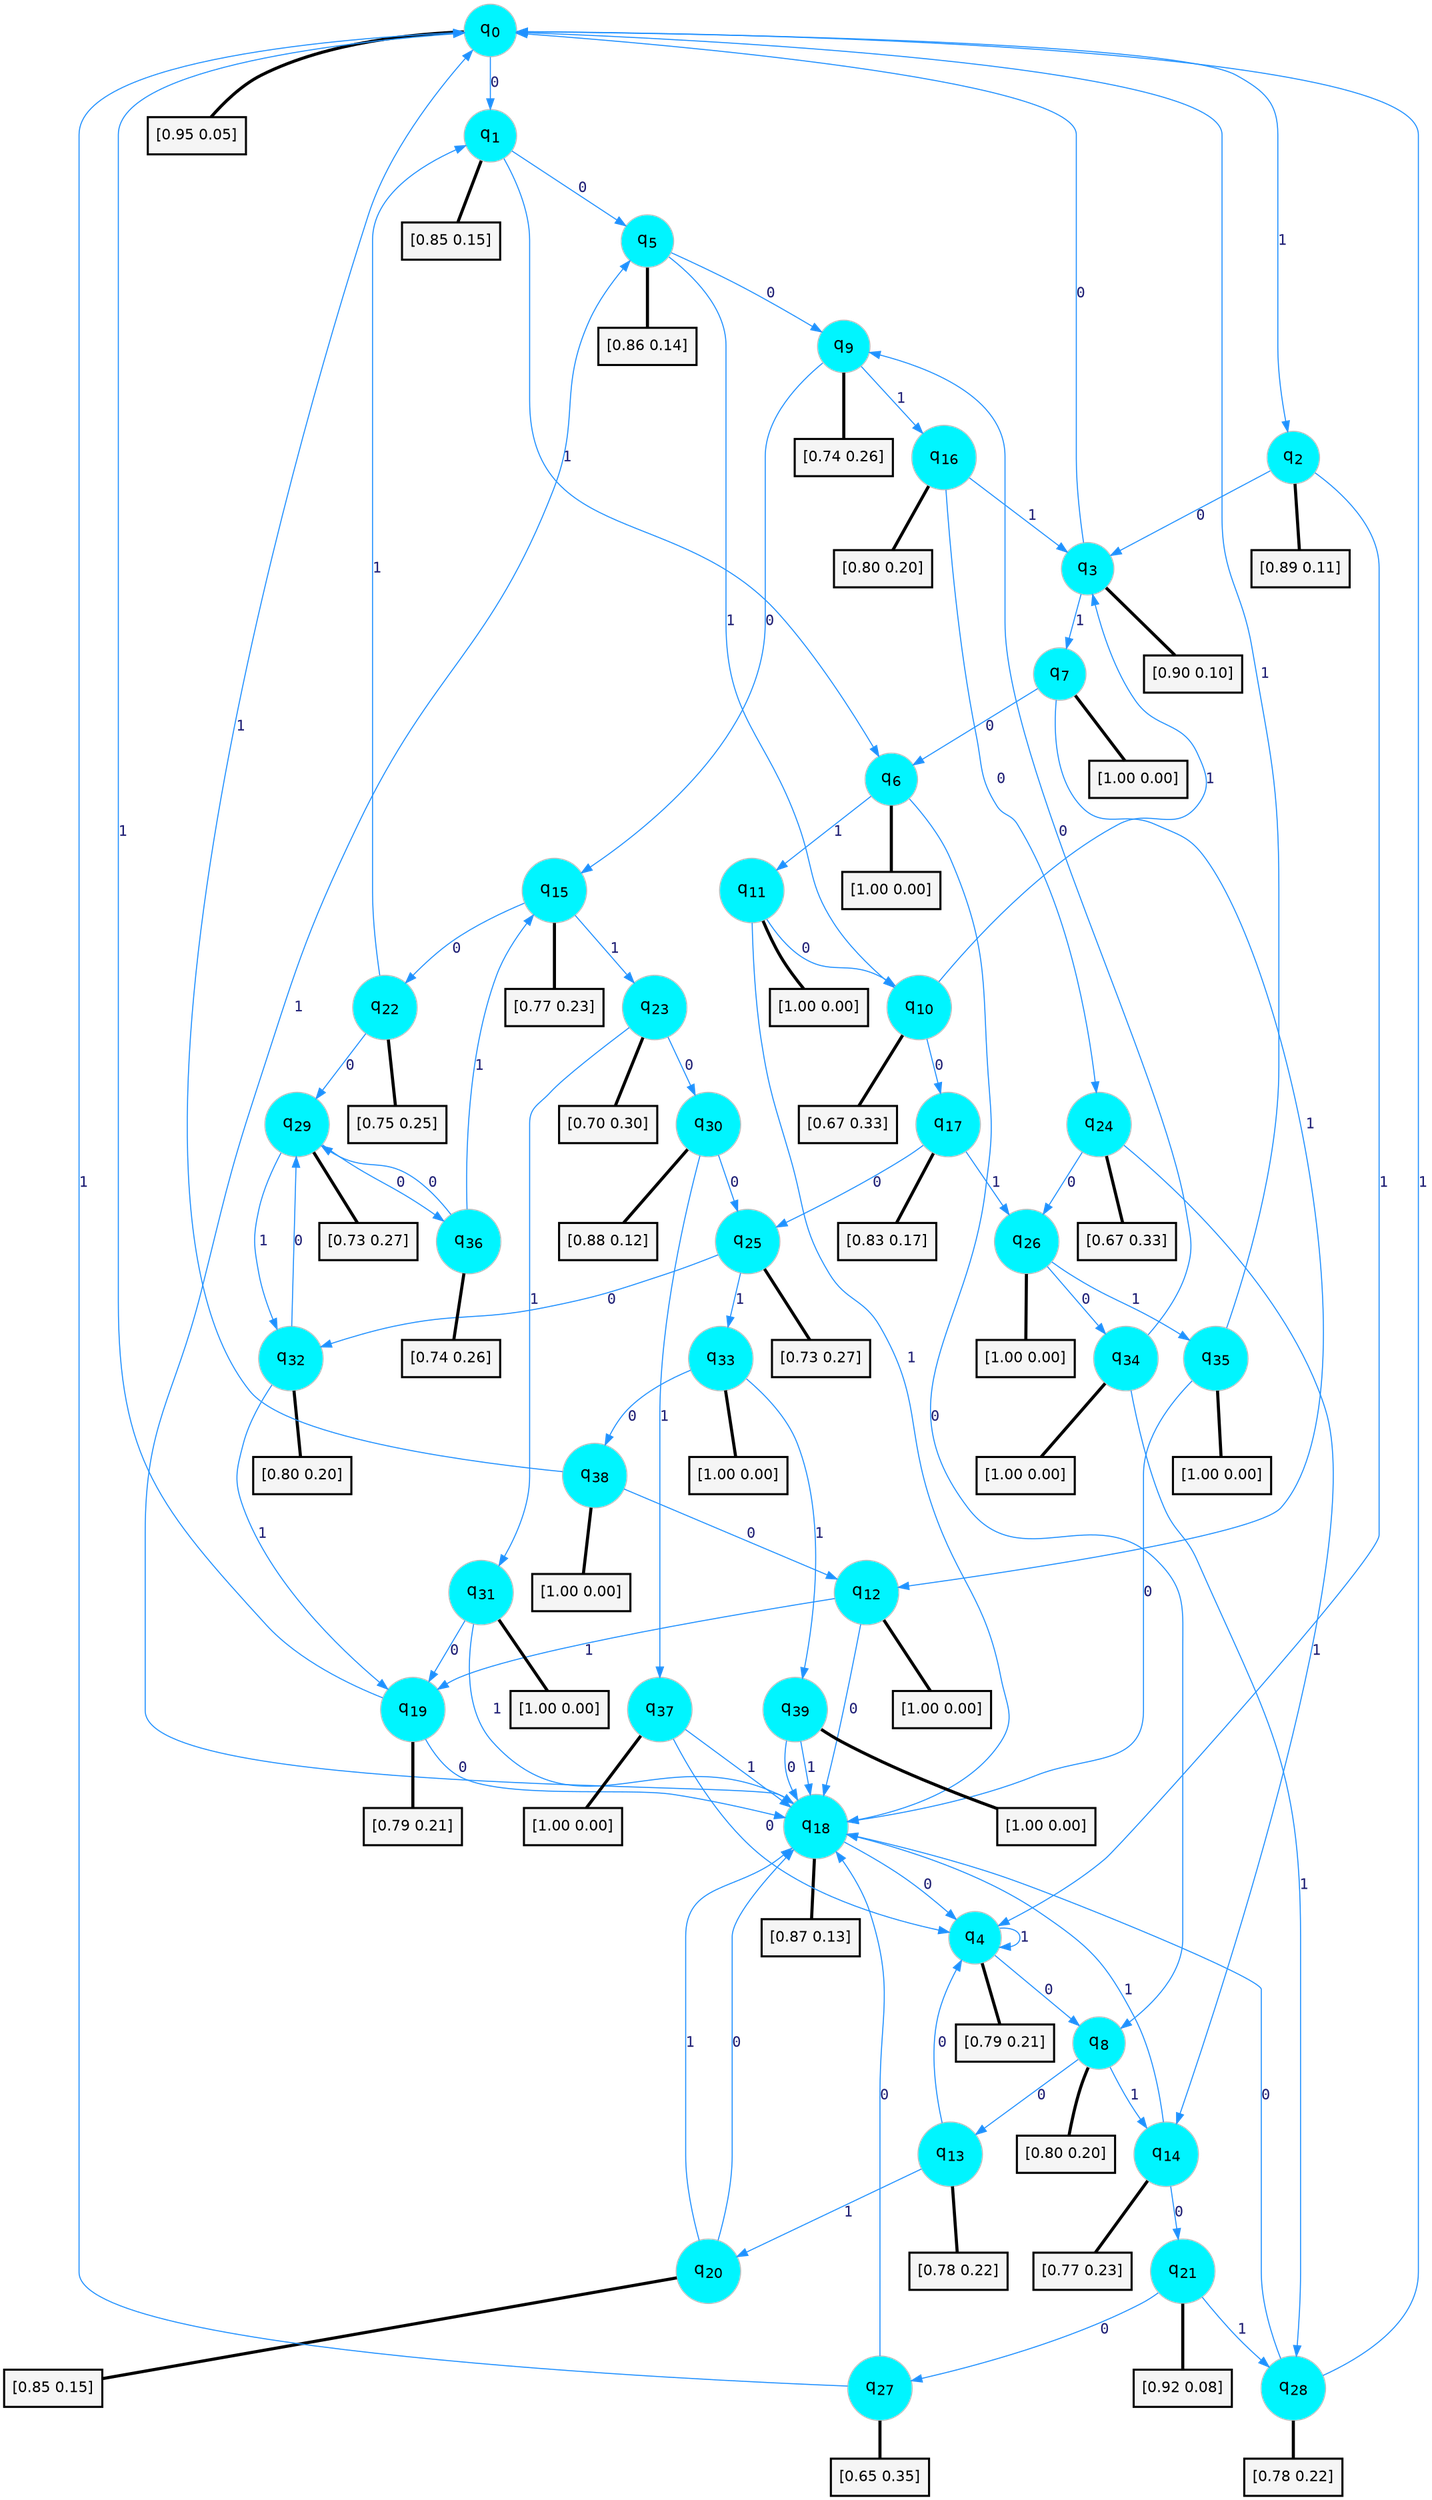 digraph G {
graph [
bgcolor=transparent, dpi=300, rankdir=TD, size="40,25"];
node [
color=gray, fillcolor=turquoise1, fontcolor=black, fontname=Helvetica, fontsize=16, fontweight=bold, shape=circle, style=filled];
edge [
arrowsize=1, color=dodgerblue1, fontcolor=midnightblue, fontname=courier, fontweight=bold, penwidth=1, style=solid, weight=20];
0[label=<q<SUB>0</SUB>>];
1[label=<q<SUB>1</SUB>>];
2[label=<q<SUB>2</SUB>>];
3[label=<q<SUB>3</SUB>>];
4[label=<q<SUB>4</SUB>>];
5[label=<q<SUB>5</SUB>>];
6[label=<q<SUB>6</SUB>>];
7[label=<q<SUB>7</SUB>>];
8[label=<q<SUB>8</SUB>>];
9[label=<q<SUB>9</SUB>>];
10[label=<q<SUB>10</SUB>>];
11[label=<q<SUB>11</SUB>>];
12[label=<q<SUB>12</SUB>>];
13[label=<q<SUB>13</SUB>>];
14[label=<q<SUB>14</SUB>>];
15[label=<q<SUB>15</SUB>>];
16[label=<q<SUB>16</SUB>>];
17[label=<q<SUB>17</SUB>>];
18[label=<q<SUB>18</SUB>>];
19[label=<q<SUB>19</SUB>>];
20[label=<q<SUB>20</SUB>>];
21[label=<q<SUB>21</SUB>>];
22[label=<q<SUB>22</SUB>>];
23[label=<q<SUB>23</SUB>>];
24[label=<q<SUB>24</SUB>>];
25[label=<q<SUB>25</SUB>>];
26[label=<q<SUB>26</SUB>>];
27[label=<q<SUB>27</SUB>>];
28[label=<q<SUB>28</SUB>>];
29[label=<q<SUB>29</SUB>>];
30[label=<q<SUB>30</SUB>>];
31[label=<q<SUB>31</SUB>>];
32[label=<q<SUB>32</SUB>>];
33[label=<q<SUB>33</SUB>>];
34[label=<q<SUB>34</SUB>>];
35[label=<q<SUB>35</SUB>>];
36[label=<q<SUB>36</SUB>>];
37[label=<q<SUB>37</SUB>>];
38[label=<q<SUB>38</SUB>>];
39[label=<q<SUB>39</SUB>>];
40[label="[0.95 0.05]", shape=box,fontcolor=black, fontname=Helvetica, fontsize=14, penwidth=2, fillcolor=whitesmoke,color=black];
41[label="[0.85 0.15]", shape=box,fontcolor=black, fontname=Helvetica, fontsize=14, penwidth=2, fillcolor=whitesmoke,color=black];
42[label="[0.89 0.11]", shape=box,fontcolor=black, fontname=Helvetica, fontsize=14, penwidth=2, fillcolor=whitesmoke,color=black];
43[label="[0.90 0.10]", shape=box,fontcolor=black, fontname=Helvetica, fontsize=14, penwidth=2, fillcolor=whitesmoke,color=black];
44[label="[0.79 0.21]", shape=box,fontcolor=black, fontname=Helvetica, fontsize=14, penwidth=2, fillcolor=whitesmoke,color=black];
45[label="[0.86 0.14]", shape=box,fontcolor=black, fontname=Helvetica, fontsize=14, penwidth=2, fillcolor=whitesmoke,color=black];
46[label="[1.00 0.00]", shape=box,fontcolor=black, fontname=Helvetica, fontsize=14, penwidth=2, fillcolor=whitesmoke,color=black];
47[label="[1.00 0.00]", shape=box,fontcolor=black, fontname=Helvetica, fontsize=14, penwidth=2, fillcolor=whitesmoke,color=black];
48[label="[0.80 0.20]", shape=box,fontcolor=black, fontname=Helvetica, fontsize=14, penwidth=2, fillcolor=whitesmoke,color=black];
49[label="[0.74 0.26]", shape=box,fontcolor=black, fontname=Helvetica, fontsize=14, penwidth=2, fillcolor=whitesmoke,color=black];
50[label="[0.67 0.33]", shape=box,fontcolor=black, fontname=Helvetica, fontsize=14, penwidth=2, fillcolor=whitesmoke,color=black];
51[label="[1.00 0.00]", shape=box,fontcolor=black, fontname=Helvetica, fontsize=14, penwidth=2, fillcolor=whitesmoke,color=black];
52[label="[1.00 0.00]", shape=box,fontcolor=black, fontname=Helvetica, fontsize=14, penwidth=2, fillcolor=whitesmoke,color=black];
53[label="[0.78 0.22]", shape=box,fontcolor=black, fontname=Helvetica, fontsize=14, penwidth=2, fillcolor=whitesmoke,color=black];
54[label="[0.77 0.23]", shape=box,fontcolor=black, fontname=Helvetica, fontsize=14, penwidth=2, fillcolor=whitesmoke,color=black];
55[label="[0.77 0.23]", shape=box,fontcolor=black, fontname=Helvetica, fontsize=14, penwidth=2, fillcolor=whitesmoke,color=black];
56[label="[0.80 0.20]", shape=box,fontcolor=black, fontname=Helvetica, fontsize=14, penwidth=2, fillcolor=whitesmoke,color=black];
57[label="[0.83 0.17]", shape=box,fontcolor=black, fontname=Helvetica, fontsize=14, penwidth=2, fillcolor=whitesmoke,color=black];
58[label="[0.87 0.13]", shape=box,fontcolor=black, fontname=Helvetica, fontsize=14, penwidth=2, fillcolor=whitesmoke,color=black];
59[label="[0.79 0.21]", shape=box,fontcolor=black, fontname=Helvetica, fontsize=14, penwidth=2, fillcolor=whitesmoke,color=black];
60[label="[0.85 0.15]", shape=box,fontcolor=black, fontname=Helvetica, fontsize=14, penwidth=2, fillcolor=whitesmoke,color=black];
61[label="[0.92 0.08]", shape=box,fontcolor=black, fontname=Helvetica, fontsize=14, penwidth=2, fillcolor=whitesmoke,color=black];
62[label="[0.75 0.25]", shape=box,fontcolor=black, fontname=Helvetica, fontsize=14, penwidth=2, fillcolor=whitesmoke,color=black];
63[label="[0.70 0.30]", shape=box,fontcolor=black, fontname=Helvetica, fontsize=14, penwidth=2, fillcolor=whitesmoke,color=black];
64[label="[0.67 0.33]", shape=box,fontcolor=black, fontname=Helvetica, fontsize=14, penwidth=2, fillcolor=whitesmoke,color=black];
65[label="[0.73 0.27]", shape=box,fontcolor=black, fontname=Helvetica, fontsize=14, penwidth=2, fillcolor=whitesmoke,color=black];
66[label="[1.00 0.00]", shape=box,fontcolor=black, fontname=Helvetica, fontsize=14, penwidth=2, fillcolor=whitesmoke,color=black];
67[label="[0.65 0.35]", shape=box,fontcolor=black, fontname=Helvetica, fontsize=14, penwidth=2, fillcolor=whitesmoke,color=black];
68[label="[0.78 0.22]", shape=box,fontcolor=black, fontname=Helvetica, fontsize=14, penwidth=2, fillcolor=whitesmoke,color=black];
69[label="[0.73 0.27]", shape=box,fontcolor=black, fontname=Helvetica, fontsize=14, penwidth=2, fillcolor=whitesmoke,color=black];
70[label="[0.88 0.12]", shape=box,fontcolor=black, fontname=Helvetica, fontsize=14, penwidth=2, fillcolor=whitesmoke,color=black];
71[label="[1.00 0.00]", shape=box,fontcolor=black, fontname=Helvetica, fontsize=14, penwidth=2, fillcolor=whitesmoke,color=black];
72[label="[0.80 0.20]", shape=box,fontcolor=black, fontname=Helvetica, fontsize=14, penwidth=2, fillcolor=whitesmoke,color=black];
73[label="[1.00 0.00]", shape=box,fontcolor=black, fontname=Helvetica, fontsize=14, penwidth=2, fillcolor=whitesmoke,color=black];
74[label="[1.00 0.00]", shape=box,fontcolor=black, fontname=Helvetica, fontsize=14, penwidth=2, fillcolor=whitesmoke,color=black];
75[label="[1.00 0.00]", shape=box,fontcolor=black, fontname=Helvetica, fontsize=14, penwidth=2, fillcolor=whitesmoke,color=black];
76[label="[0.74 0.26]", shape=box,fontcolor=black, fontname=Helvetica, fontsize=14, penwidth=2, fillcolor=whitesmoke,color=black];
77[label="[1.00 0.00]", shape=box,fontcolor=black, fontname=Helvetica, fontsize=14, penwidth=2, fillcolor=whitesmoke,color=black];
78[label="[1.00 0.00]", shape=box,fontcolor=black, fontname=Helvetica, fontsize=14, penwidth=2, fillcolor=whitesmoke,color=black];
79[label="[1.00 0.00]", shape=box,fontcolor=black, fontname=Helvetica, fontsize=14, penwidth=2, fillcolor=whitesmoke,color=black];
0->1 [label=0];
0->2 [label=1];
0->40 [arrowhead=none, penwidth=3,color=black];
1->5 [label=0];
1->6 [label=1];
1->41 [arrowhead=none, penwidth=3,color=black];
2->3 [label=0];
2->4 [label=1];
2->42 [arrowhead=none, penwidth=3,color=black];
3->0 [label=0];
3->7 [label=1];
3->43 [arrowhead=none, penwidth=3,color=black];
4->8 [label=0];
4->4 [label=1];
4->44 [arrowhead=none, penwidth=3,color=black];
5->9 [label=0];
5->10 [label=1];
5->45 [arrowhead=none, penwidth=3,color=black];
6->8 [label=0];
6->11 [label=1];
6->46 [arrowhead=none, penwidth=3,color=black];
7->6 [label=0];
7->12 [label=1];
7->47 [arrowhead=none, penwidth=3,color=black];
8->13 [label=0];
8->14 [label=1];
8->48 [arrowhead=none, penwidth=3,color=black];
9->15 [label=0];
9->16 [label=1];
9->49 [arrowhead=none, penwidth=3,color=black];
10->17 [label=0];
10->3 [label=1];
10->50 [arrowhead=none, penwidth=3,color=black];
11->10 [label=0];
11->18 [label=1];
11->51 [arrowhead=none, penwidth=3,color=black];
12->18 [label=0];
12->19 [label=1];
12->52 [arrowhead=none, penwidth=3,color=black];
13->4 [label=0];
13->20 [label=1];
13->53 [arrowhead=none, penwidth=3,color=black];
14->21 [label=0];
14->18 [label=1];
14->54 [arrowhead=none, penwidth=3,color=black];
15->22 [label=0];
15->23 [label=1];
15->55 [arrowhead=none, penwidth=3,color=black];
16->24 [label=0];
16->3 [label=1];
16->56 [arrowhead=none, penwidth=3,color=black];
17->25 [label=0];
17->26 [label=1];
17->57 [arrowhead=none, penwidth=3,color=black];
18->4 [label=0];
18->5 [label=1];
18->58 [arrowhead=none, penwidth=3,color=black];
19->18 [label=0];
19->0 [label=1];
19->59 [arrowhead=none, penwidth=3,color=black];
20->18 [label=0];
20->18 [label=1];
20->60 [arrowhead=none, penwidth=3,color=black];
21->27 [label=0];
21->28 [label=1];
21->61 [arrowhead=none, penwidth=3,color=black];
22->29 [label=0];
22->1 [label=1];
22->62 [arrowhead=none, penwidth=3,color=black];
23->30 [label=0];
23->31 [label=1];
23->63 [arrowhead=none, penwidth=3,color=black];
24->26 [label=0];
24->14 [label=1];
24->64 [arrowhead=none, penwidth=3,color=black];
25->32 [label=0];
25->33 [label=1];
25->65 [arrowhead=none, penwidth=3,color=black];
26->34 [label=0];
26->35 [label=1];
26->66 [arrowhead=none, penwidth=3,color=black];
27->18 [label=0];
27->0 [label=1];
27->67 [arrowhead=none, penwidth=3,color=black];
28->18 [label=0];
28->0 [label=1];
28->68 [arrowhead=none, penwidth=3,color=black];
29->36 [label=0];
29->32 [label=1];
29->69 [arrowhead=none, penwidth=3,color=black];
30->25 [label=0];
30->37 [label=1];
30->70 [arrowhead=none, penwidth=3,color=black];
31->19 [label=0];
31->18 [label=1];
31->71 [arrowhead=none, penwidth=3,color=black];
32->29 [label=0];
32->19 [label=1];
32->72 [arrowhead=none, penwidth=3,color=black];
33->38 [label=0];
33->39 [label=1];
33->73 [arrowhead=none, penwidth=3,color=black];
34->9 [label=0];
34->28 [label=1];
34->74 [arrowhead=none, penwidth=3,color=black];
35->18 [label=0];
35->0 [label=1];
35->75 [arrowhead=none, penwidth=3,color=black];
36->29 [label=0];
36->15 [label=1];
36->76 [arrowhead=none, penwidth=3,color=black];
37->4 [label=0];
37->18 [label=1];
37->77 [arrowhead=none, penwidth=3,color=black];
38->12 [label=0];
38->0 [label=1];
38->78 [arrowhead=none, penwidth=3,color=black];
39->18 [label=0];
39->18 [label=1];
39->79 [arrowhead=none, penwidth=3,color=black];
}
